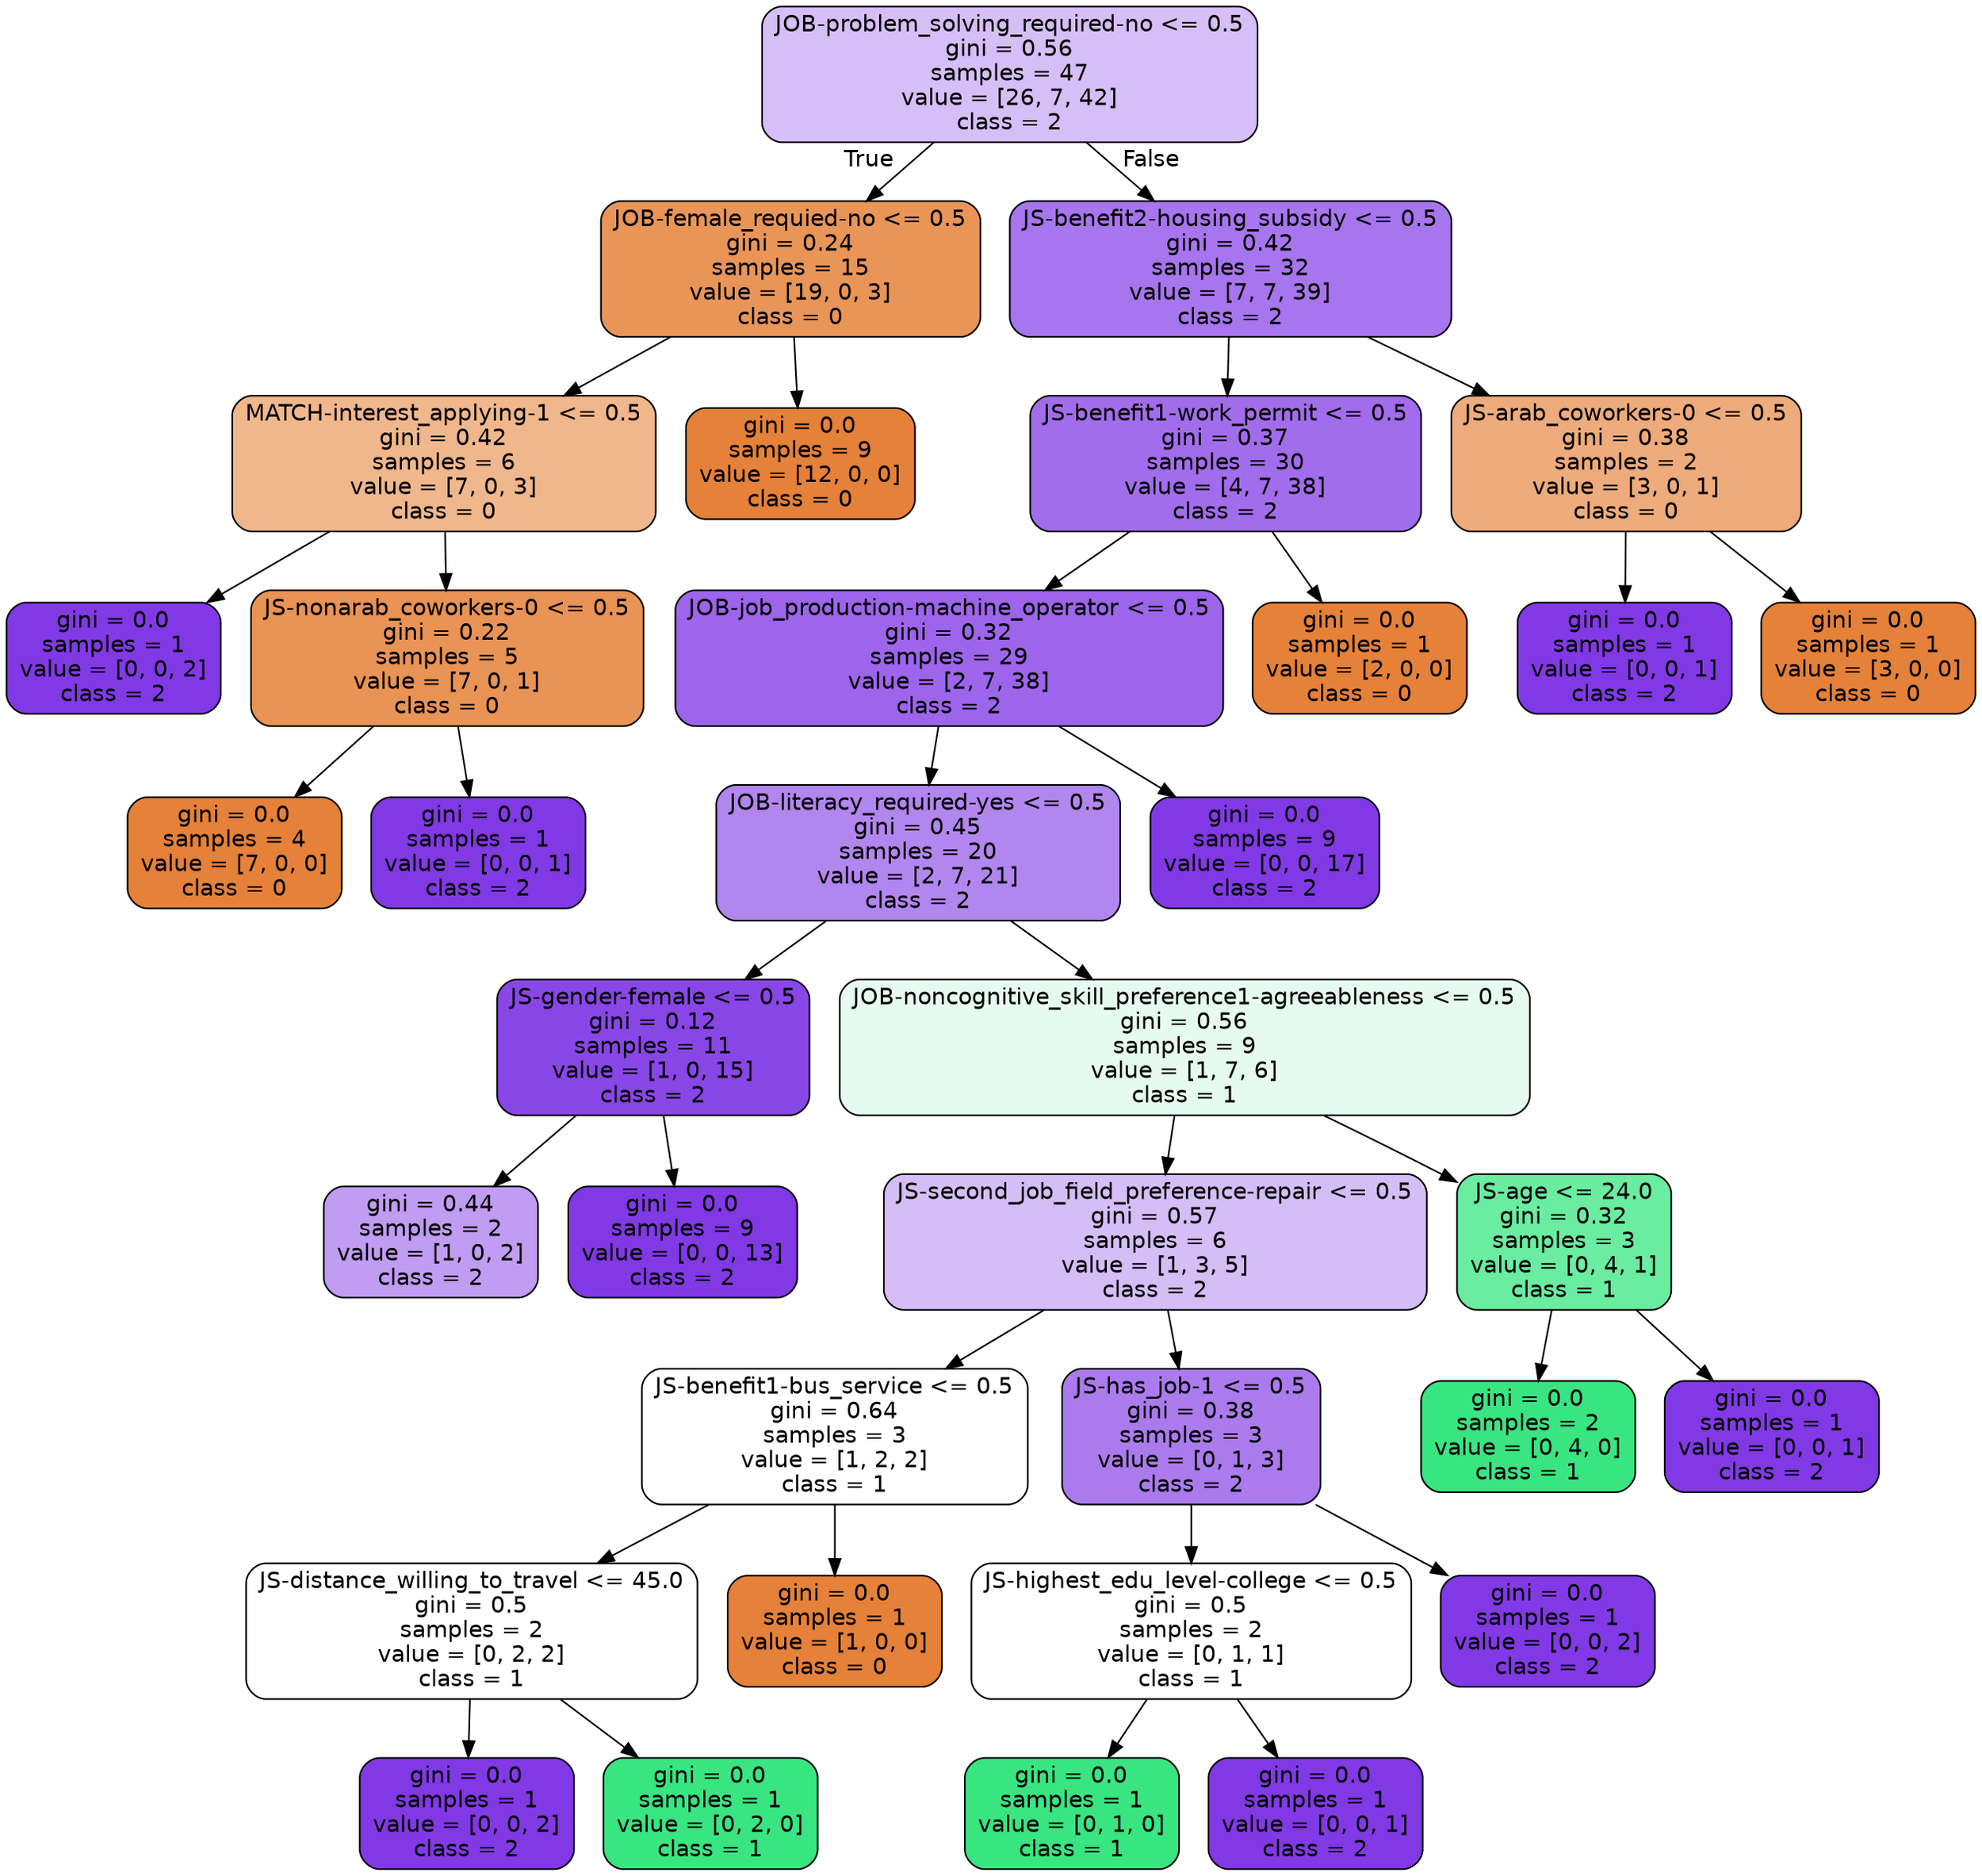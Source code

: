 digraph Tree {
node [shape=box, style="filled, rounded", color="black", fontname=helvetica] ;
edge [fontname=helvetica] ;
0 [label="JOB-problem_solving_required-no <= 0.5\ngini = 0.56\nsamples = 47\nvalue = [26, 7, 42]\nclass = 2", fillcolor="#8139e553"] ;
1 [label="JOB-female_requied-no <= 0.5\ngini = 0.24\nsamples = 15\nvalue = [19, 0, 3]\nclass = 0", fillcolor="#e58139d7"] ;
0 -> 1 [labeldistance=2.5, labelangle=45, headlabel="True"] ;
2 [label="MATCH-interest_applying-1 <= 0.5\ngini = 0.42\nsamples = 6\nvalue = [7, 0, 3]\nclass = 0", fillcolor="#e5813992"] ;
1 -> 2 ;
3 [label="gini = 0.0\nsamples = 1\nvalue = [0, 0, 2]\nclass = 2", fillcolor="#8139e5ff"] ;
2 -> 3 ;
4 [label="JS-nonarab_coworkers-0 <= 0.5\ngini = 0.22\nsamples = 5\nvalue = [7, 0, 1]\nclass = 0", fillcolor="#e58139db"] ;
2 -> 4 ;
5 [label="gini = 0.0\nsamples = 4\nvalue = [7, 0, 0]\nclass = 0", fillcolor="#e58139ff"] ;
4 -> 5 ;
6 [label="gini = 0.0\nsamples = 1\nvalue = [0, 0, 1]\nclass = 2", fillcolor="#8139e5ff"] ;
4 -> 6 ;
7 [label="gini = 0.0\nsamples = 9\nvalue = [12, 0, 0]\nclass = 0", fillcolor="#e58139ff"] ;
1 -> 7 ;
8 [label="JS-benefit2-housing_subsidy <= 0.5\ngini = 0.42\nsamples = 32\nvalue = [7, 7, 39]\nclass = 2", fillcolor="#8139e5b1"] ;
0 -> 8 [labeldistance=2.5, labelangle=-45, headlabel="False"] ;
9 [label="JS-benefit1-work_permit <= 0.5\ngini = 0.37\nsamples = 30\nvalue = [4, 7, 38]\nclass = 2", fillcolor="#8139e5bc"] ;
8 -> 9 ;
10 [label="JOB-job_production-machine_operator <= 0.5\ngini = 0.32\nsamples = 29\nvalue = [2, 7, 38]\nclass = 2", fillcolor="#8139e5c6"] ;
9 -> 10 ;
11 [label="JOB-literacy_required-yes <= 0.5\ngini = 0.45\nsamples = 20\nvalue = [2, 7, 21]\nclass = 2", fillcolor="#8139e59b"] ;
10 -> 11 ;
12 [label="JS-gender-female <= 0.5\ngini = 0.12\nsamples = 11\nvalue = [1, 0, 15]\nclass = 2", fillcolor="#8139e5ee"] ;
11 -> 12 ;
13 [label="gini = 0.44\nsamples = 2\nvalue = [1, 0, 2]\nclass = 2", fillcolor="#8139e57f"] ;
12 -> 13 ;
14 [label="gini = 0.0\nsamples = 9\nvalue = [0, 0, 13]\nclass = 2", fillcolor="#8139e5ff"] ;
12 -> 14 ;
15 [label="JOB-noncognitive_skill_preference1-agreeableness <= 0.5\ngini = 0.56\nsamples = 9\nvalue = [1, 7, 6]\nclass = 1", fillcolor="#39e58120"] ;
11 -> 15 ;
16 [label="JS-second_job_field_preference-repair <= 0.5\ngini = 0.57\nsamples = 6\nvalue = [1, 3, 5]\nclass = 2", fillcolor="#8139e555"] ;
15 -> 16 ;
17 [label="JS-benefit1-bus_service <= 0.5\ngini = 0.64\nsamples = 3\nvalue = [1, 2, 2]\nclass = 1", fillcolor="#39e58100"] ;
16 -> 17 ;
18 [label="JS-distance_willing_to_travel <= 45.0\ngini = 0.5\nsamples = 2\nvalue = [0, 2, 2]\nclass = 1", fillcolor="#39e58100"] ;
17 -> 18 ;
19 [label="gini = 0.0\nsamples = 1\nvalue = [0, 0, 2]\nclass = 2", fillcolor="#8139e5ff"] ;
18 -> 19 ;
20 [label="gini = 0.0\nsamples = 1\nvalue = [0, 2, 0]\nclass = 1", fillcolor="#39e581ff"] ;
18 -> 20 ;
21 [label="gini = 0.0\nsamples = 1\nvalue = [1, 0, 0]\nclass = 0", fillcolor="#e58139ff"] ;
17 -> 21 ;
22 [label="JS-has_job-1 <= 0.5\ngini = 0.38\nsamples = 3\nvalue = [0, 1, 3]\nclass = 2", fillcolor="#8139e5aa"] ;
16 -> 22 ;
23 [label="JS-highest_edu_level-college <= 0.5\ngini = 0.5\nsamples = 2\nvalue = [0, 1, 1]\nclass = 1", fillcolor="#39e58100"] ;
22 -> 23 ;
24 [label="gini = 0.0\nsamples = 1\nvalue = [0, 1, 0]\nclass = 1", fillcolor="#39e581ff"] ;
23 -> 24 ;
25 [label="gini = 0.0\nsamples = 1\nvalue = [0, 0, 1]\nclass = 2", fillcolor="#8139e5ff"] ;
23 -> 25 ;
26 [label="gini = 0.0\nsamples = 1\nvalue = [0, 0, 2]\nclass = 2", fillcolor="#8139e5ff"] ;
22 -> 26 ;
27 [label="JS-age <= 24.0\ngini = 0.32\nsamples = 3\nvalue = [0, 4, 1]\nclass = 1", fillcolor="#39e581bf"] ;
15 -> 27 ;
28 [label="gini = 0.0\nsamples = 2\nvalue = [0, 4, 0]\nclass = 1", fillcolor="#39e581ff"] ;
27 -> 28 ;
29 [label="gini = 0.0\nsamples = 1\nvalue = [0, 0, 1]\nclass = 2", fillcolor="#8139e5ff"] ;
27 -> 29 ;
30 [label="gini = 0.0\nsamples = 9\nvalue = [0, 0, 17]\nclass = 2", fillcolor="#8139e5ff"] ;
10 -> 30 ;
31 [label="gini = 0.0\nsamples = 1\nvalue = [2, 0, 0]\nclass = 0", fillcolor="#e58139ff"] ;
9 -> 31 ;
32 [label="JS-arab_coworkers-0 <= 0.5\ngini = 0.38\nsamples = 2\nvalue = [3, 0, 1]\nclass = 0", fillcolor="#e58139aa"] ;
8 -> 32 ;
33 [label="gini = 0.0\nsamples = 1\nvalue = [0, 0, 1]\nclass = 2", fillcolor="#8139e5ff"] ;
32 -> 33 ;
34 [label="gini = 0.0\nsamples = 1\nvalue = [3, 0, 0]\nclass = 0", fillcolor="#e58139ff"] ;
32 -> 34 ;
}